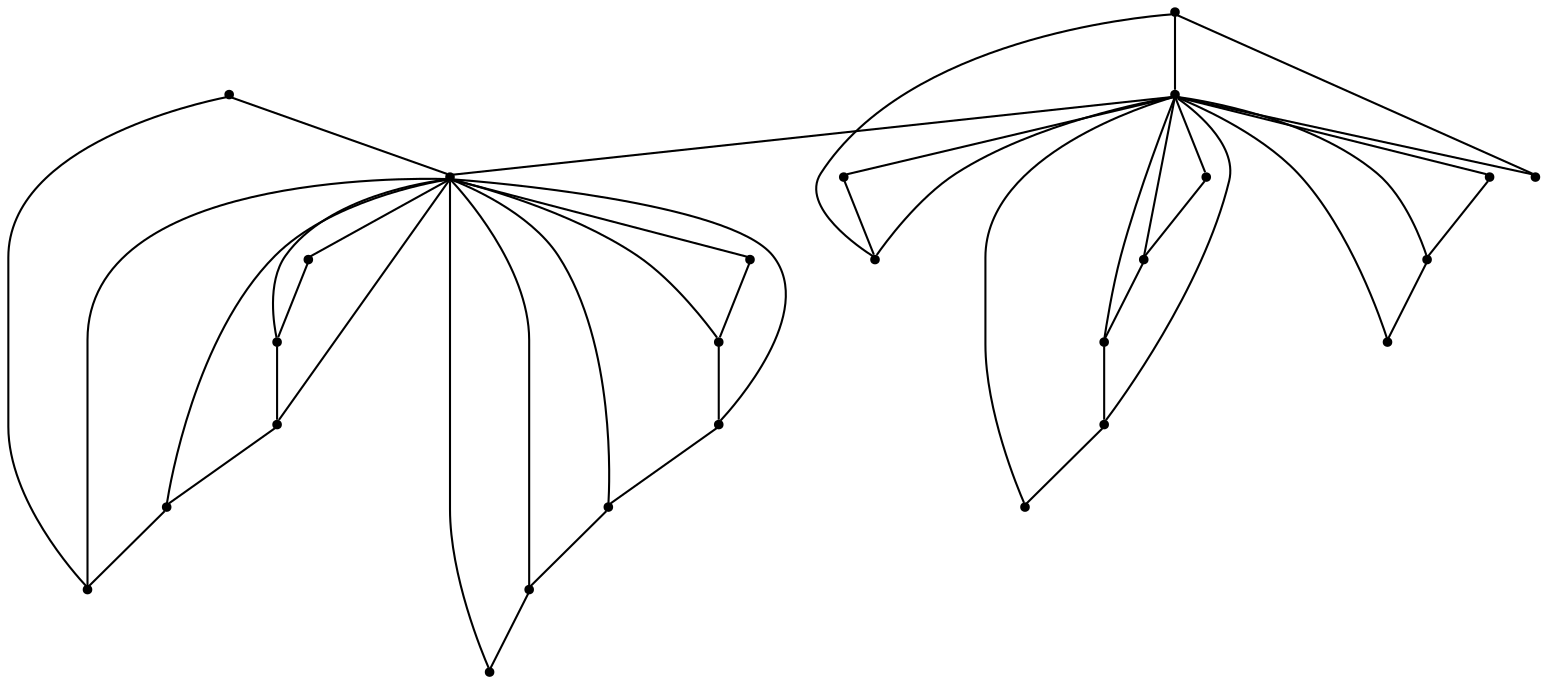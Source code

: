 graph {
  node [shape=point,comment="{\"directed\":false,\"doi\":\"10.1007/3-540-46648-7_30\",\"figure\":\"? (1)\"}"]

  v0 [pos="1306.4132888637894,568.9434340833405"]
  v1 [pos="1053.1316362245602,545.4394814447905"]
  v2 [pos="1306.4132888637891,616.451595285162"]
  v3 [pos="1306.4132888637891,663.4595641514223"]
  v4 [pos="1306.4132888637891,711.2177579318642"]
  v5 [pos="1306.4132888637891,758.4758865550655"]
  v6 [pos="1306.4132888637894,806.2340167463469"]
  v7 [pos="1306.4132888637894,260.8908019531632"]
  v8 [pos="1306.4132888637891,308.1488669872041"]
  v9 [pos="1306.4132888637891,355.90706076764593"]
  v10 [pos="1306.4132888637891,402.9150932230665"]
  v11 [pos="1306.4132888637891,450.4231908357276"]
  v12 [pos="1306.4132888637894,497.4312550857286"]
  v13 [pos="883.8604834390827,545.4394814447905"]
  v14 [pos="601.8251987305362,663.4595641514223"]
  v15 [pos="601.8251987305362,806.2340167463469"]
  v16 [pos="601.8251987305362,402.9150932230665"]
  v17 [pos="601.8251987305362,260.8908019531632"]
  v18 [pos="601.8251987305362,474.1772396420582"]
  v19 [pos="601.8251987305362,308.1488669872041"]
  v20 [pos="601.8251987305362,355.9070607676458"]
  v21 [pos="601.8251987305362,711.2177579318642"]
  v22 [pos="601.8251987305362,521.4354000598397"]
  v23 [pos="601.8251987305362,568.9434340833405"]
  v24 [pos="601.8251987305362,616.451595285162"]
  v25 [pos="601.8251987305362,758.4758865550655"]

  v0 -- v1 [id="-1",pos="1306.4132888637894,568.9434340833405 1053.1316362245602,545.4394814447905 1053.1316362245602,545.4394814447905 1053.1316362245602,545.4394814447905"]
  v2 -- v0 [id="-2",pos="1306.4132888637891,616.451595285162 1306.4132888637894,568.9434340833405 1306.4132888637894,568.9434340833405 1306.4132888637894,568.9434340833405"]
  v3 -- v2 [id="-3",pos="1306.4132888637891,663.4595641514223 1306.4132888637891,616.451595285162 1306.4132888637891,616.451595285162 1306.4132888637891,616.451595285162"]
  v4 -- v3 [id="-4",pos="1306.4132888637891,711.2177579318642 1306.4132888637891,663.4595641514223 1306.4132888637891,663.4595641514223 1306.4132888637891,663.4595641514223"]
  v5 -- v4 [id="-5",pos="1306.4132888637891,758.4758865550655 1306.4132888637891,711.2177579318642 1306.4132888637891,711.2177579318642 1306.4132888637891,711.2177579318642"]
  v6 -- v5 [id="-6",pos="1306.4132888637894,806.2340167463469 1306.4132888637891,758.4758865550655 1306.4132888637891,758.4758865550655 1306.4132888637891,758.4758865550655"]
  v7 -- v1 [id="-7",pos="1306.4132888637894,260.8908019531632 1053.1316362245602,545.4394814447905 1053.1316362245602,545.4394814447905 1053.1316362245602,545.4394814447905"]
  v8 -- v7 [id="-8",pos="1306.4132888637891,308.1488669872041 1306.4132888637894,260.8908019531632 1306.4132888637894,260.8908019531632 1306.4132888637894,260.8908019531632"]
  v9 -- v8 [id="-9",pos="1306.4132888637891,355.90706076764593 1306.4132888637891,308.1488669872041 1306.4132888637891,308.1488669872041 1306.4132888637891,308.1488669872041"]
  v10 -- v9 [id="-10",pos="1306.4132888637891,402.9150932230665 1306.4132888637891,355.90706076764593 1306.4132888637891,355.90706076764593 1306.4132888637891,355.90706076764593"]
  v11 -- v10 [id="-11",pos="1306.4132888637891,450.4231908357276 1306.4132888637891,402.9150932230665 1306.4132888637891,402.9150932230665 1306.4132888637891,402.9150932230665"]
  v12 -- v11 [id="-12",pos="1306.4132888637894,497.4312550857286 1306.4132888637891,450.4231908357276 1306.4132888637891,450.4231908357276 1306.4132888637891,450.4231908357276"]
  v1 -- v10 [id="-24",pos="1053.1316362245602,545.4394814447905 1306.4132888637891,402.9150932230665 1306.4132888637891,402.9150932230665 1306.4132888637891,402.9150932230665"]
  v1 -- v4 [id="-25",pos="1053.1316362245602,545.4394814447905 1306.4132888637891,711.2177579318642 1306.4132888637891,711.2177579318642 1306.4132888637891,711.2177579318642"]
  v1 -- v9 [id="-26",pos="1053.1316362245602,545.4394814447905 1306.4132888637891,355.90706076764593 1306.4132888637891,355.90706076764593 1306.4132888637891,355.90706076764593"]
  v1 -- v8 [id="-28",pos="1053.1316362245602,545.4394814447905 1306.4132888637891,308.1488669872041 1306.4132888637891,308.1488669872041 1306.4132888637891,308.1488669872041"]
  v1 -- v6 [id="-29",pos="1053.1316362245602,545.4394814447905 1306.4132888637894,806.2340167463469 1306.4132888637894,806.2340167463469 1306.4132888637894,806.2340167463469"]
  v1 -- v12 [id="-32",pos="1053.1316362245602,545.4394814447905 1306.4132888637894,497.4312550857286 1306.4132888637894,497.4312550857286 1306.4132888637894,497.4312550857286"]
  v13 -- v14 [id="-36",pos="883.8604834390827,545.4394814447905 601.8251987305362,663.4595641514223 601.8251987305362,663.4595641514223 601.8251987305362,663.4595641514223"]
  v13 -- v15 [id="-38",pos="883.8604834390827,545.4394814447905 601.8251987305362,806.2340167463469 601.8251987305362,806.2340167463469 601.8251987305362,806.2340167463469"]
  v13 -- v16 [id="-40",pos="883.8604834390827,545.4394814447905 601.8251987305362,402.9150932230665 601.8251987305362,402.9150932230665 601.8251987305362,402.9150932230665"]
  v13 -- v17 [id="-41",pos="883.8604834390827,545.4394814447905 601.8251987305362,260.8908019531632 601.8251987305362,260.8908019531632 601.8251987305362,260.8908019531632"]
  v19 -- v13 [id="-44",pos="601.8251987305362,308.1488669872041 883.8604834390827,545.4394814447905 883.8604834390827,545.4394814447905 883.8604834390827,545.4394814447905"]
  v20 -- v13 [id="-45",pos="601.8251987305362,355.9070607676458 883.8604834390827,545.4394814447905 883.8604834390827,545.4394814447905 883.8604834390827,545.4394814447905"]
  v21 -- v13 [id="-46",pos="601.8251987305362,711.2177579318642 883.8604834390827,545.4394814447905 883.8604834390827,545.4394814447905 883.8604834390827,545.4394814447905"]
  v19 -- v17 [id="-49",pos="601.8251987305362,308.1488669872041 601.8251987305362,260.8908019531632 601.8251987305362,260.8908019531632 601.8251987305362,260.8908019531632"]
  v19 -- v20 [id="-50",pos="601.8251987305362,308.1488669872041 601.8251987305362,355.9070607676458 601.8251987305362,355.9070607676458 601.8251987305362,355.9070607676458"]
  v16 -- v20 [id="-51",pos="601.8251987305362,402.9150932230665 601.8251987305362,355.9070607676458 601.8251987305362,355.9070607676458 601.8251987305362,355.9070607676458"]
  v22 -- v18 [id="-52",pos="601.8251987305362,521.4354000598397 601.8251987305362,474.1772396420582 601.8251987305362,474.1772396420582 601.8251987305362,474.1772396420582"]
  v23 -- v22 [id="-53",pos="601.8251987305362,568.9434340833405 601.8251987305362,521.4354000598397 601.8251987305362,521.4354000598397 601.8251987305362,521.4354000598397"]
  v24 -- v23 [id="-54",pos="601.8251987305362,616.451595285162 601.8251987305362,568.9434340833405 601.8251987305362,568.9434340833405 601.8251987305362,568.9434340833405"]
  v14 -- v24 [id="-55",pos="601.8251987305362,663.4595641514223 601.8251987305362,616.451595285162 601.8251987305362,616.451595285162 601.8251987305362,616.451595285162"]
  v25 -- v21 [id="-61",pos="601.8251987305362,758.4758865550655 601.8251987305362,711.2177579318642 601.8251987305362,711.2177579318642 601.8251987305362,711.2177579318642"]
  v15 -- v25 [id="-62",pos="601.8251987305362,806.2340167463469 601.8251987305362,758.4758865550655 601.8251987305362,758.4758865550655 601.8251987305362,758.4758865550655"]
  v18 -- v13 [id="-67",pos="601.8251987305362,474.1772396420582 883.8604834390827,545.4394814447905 883.8604834390827,545.4394814447905 883.8604834390827,545.4394814447905"]
  v1 -- v2 [id="-23",pos="1053.1316362245602,545.4394814447905 1306.4132888637891,616.451595285162 1306.4132888637891,616.451595285162 1306.4132888637891,616.451595285162"]
  v1 -- v5 [id="-27",pos="1053.1316362245602,545.4394814447905 1306.4132888637891,758.4758865550655 1306.4132888637891,758.4758865550655 1306.4132888637891,758.4758865550655"]
  v13 -- v25 [id="-47",pos="883.8604834390827,545.4394814447905 601.8251987305362,758.4758865550655 601.8251987305362,758.4758865550655 601.8251987305362,758.4758865550655"]
  v1 -- v11 [id="-401",pos="1053.1316362245602,545.4394814447905 1306.4132888637891,450.4231908357276 1306.4132888637891,450.4231908357276 1306.4132888637891,450.4231908357276"]
  v1 -- v3 [id="-403",pos="1053.1316362245602,545.4394814447905 1306.4132888637891,663.4595641514223 1306.4132888637891,663.4595641514223 1306.4132888637891,663.4595641514223"]
  v13 -- v1 [id="-558",pos="883.8604834390827,545.4394814447905 1053.1316362245602,545.4394814447905 1053.1316362245602,545.4394814447905 1053.1316362245602,545.4394814447905"]
  v22 -- v13 [id="-722",pos="601.8251987305362,521.4354000598397 883.8604834390827,545.4394814447905 883.8604834390827,545.4394814447905 883.8604834390827,545.4394814447905"]
  v23 -- v13 [id="-723",pos="601.8251987305362,568.9434340833405 883.8604834390827,545.4394814447905 883.8604834390827,545.4394814447905 883.8604834390827,545.4394814447905"]
  v24 -- v13 [id="-724",pos="601.8251987305362,616.451595285162 883.8604834390827,545.4394814447905 883.8604834390827,545.4394814447905 883.8604834390827,545.4394814447905"]
}